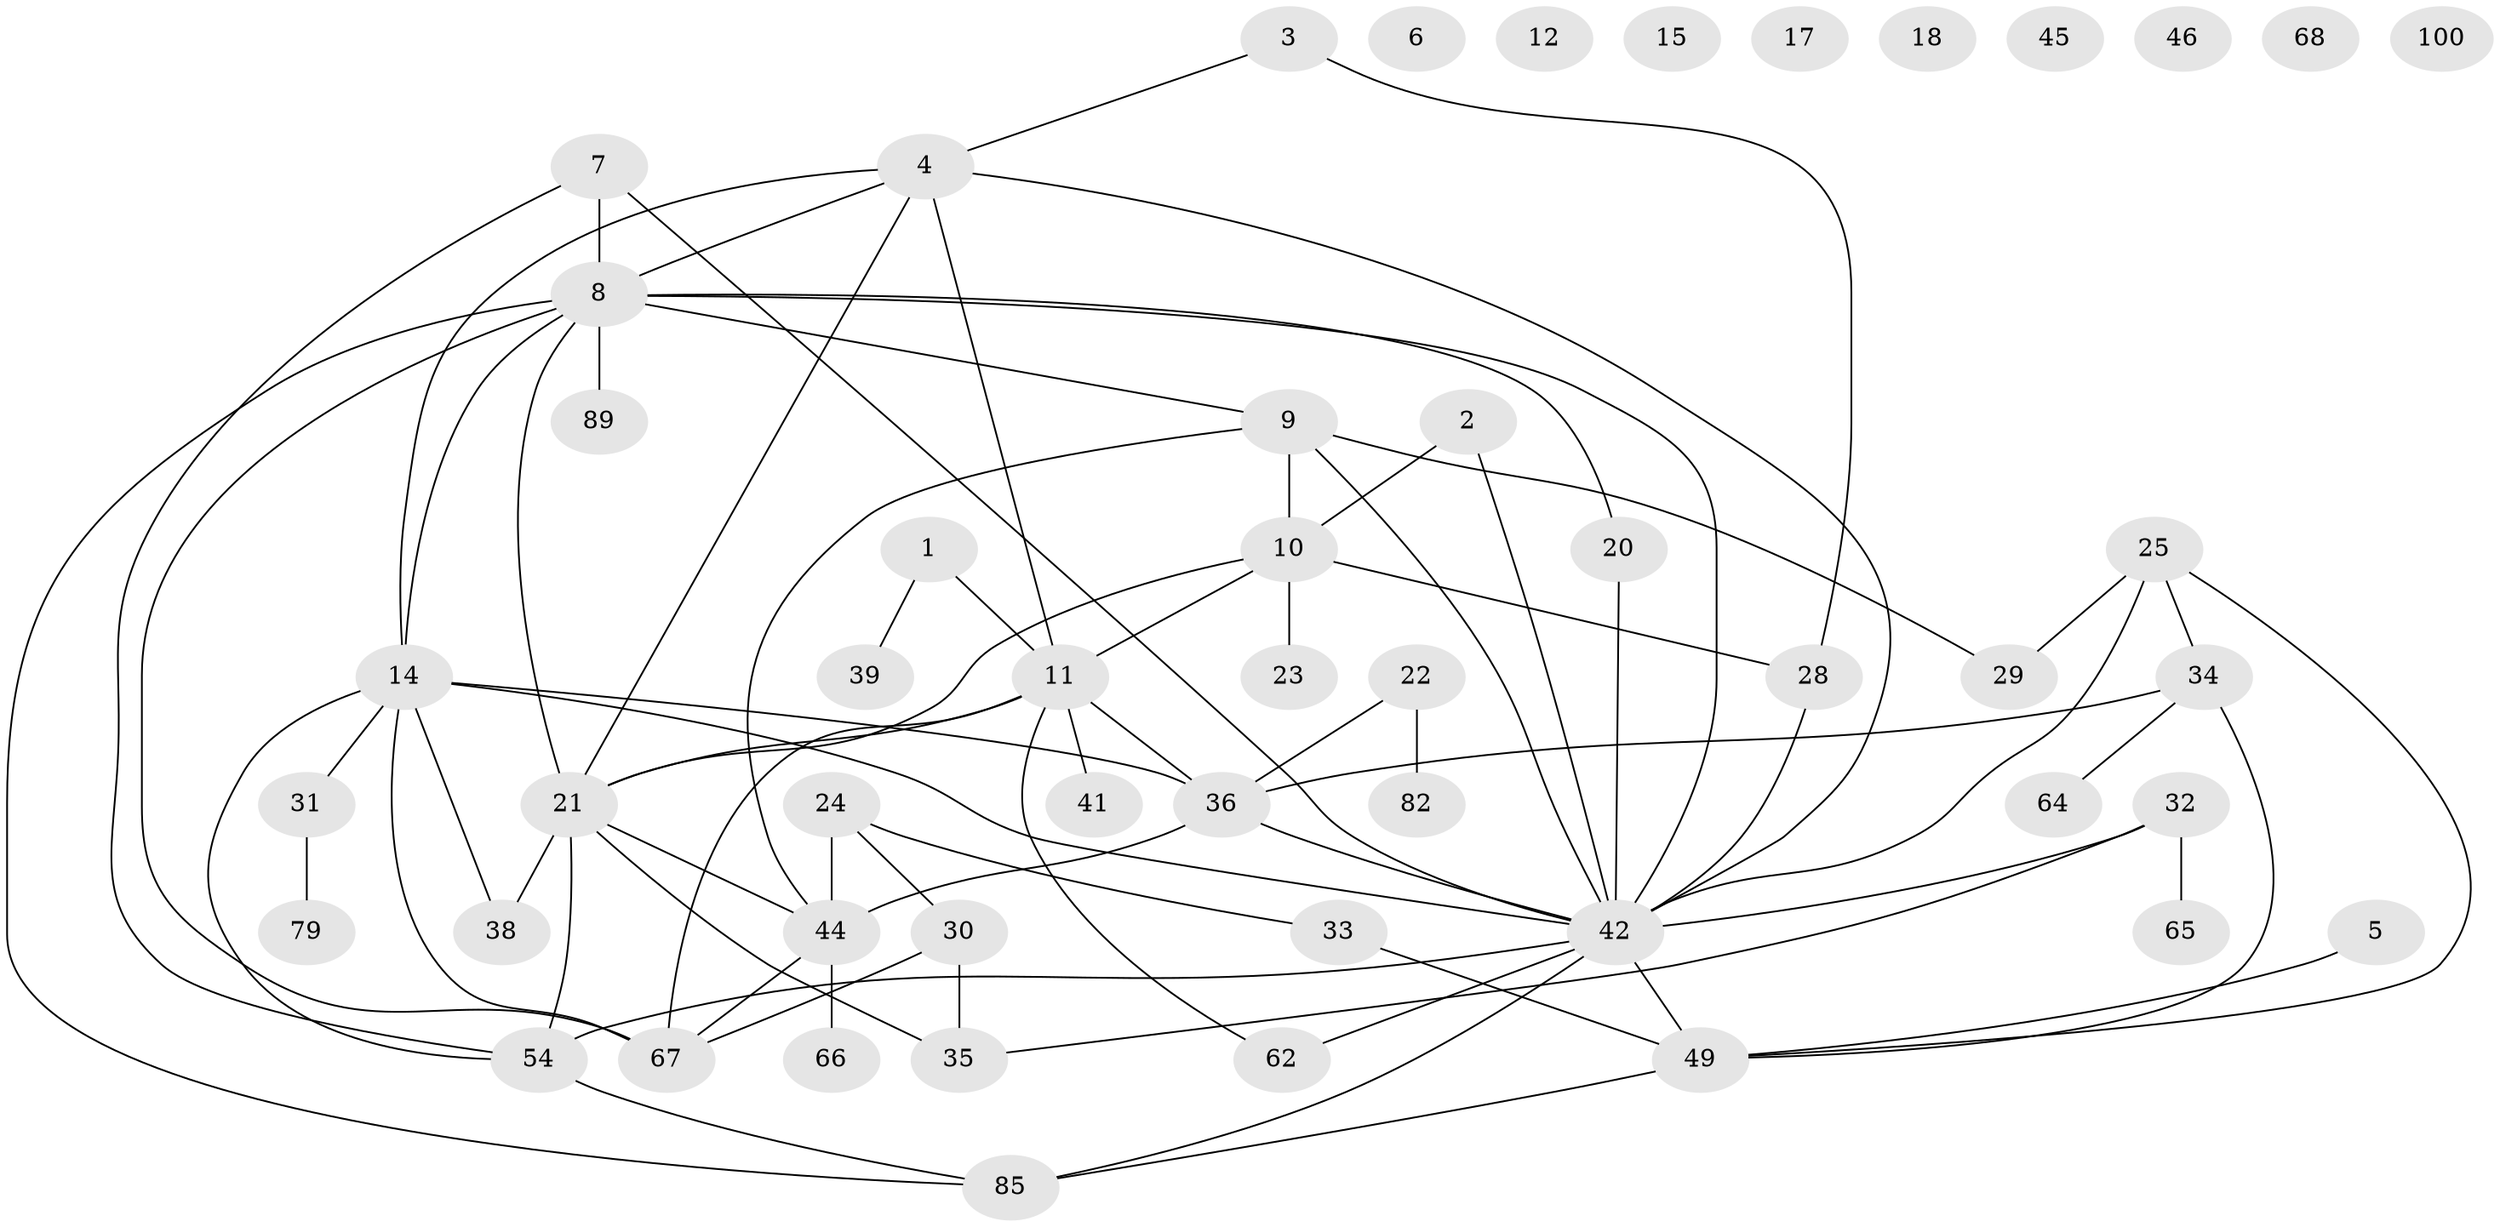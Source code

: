 // original degree distribution, {1: 0.2621359223300971, 2: 0.22330097087378642, 3: 0.1650485436893204, 0: 0.05825242718446602, 7: 0.009708737864077669, 4: 0.13592233009708737, 5: 0.10679611650485436, 6: 0.038834951456310676}
// Generated by graph-tools (version 1.1) at 2025/13/03/09/25 04:13:13]
// undirected, 51 vertices, 77 edges
graph export_dot {
graph [start="1"]
  node [color=gray90,style=filled];
  1 [super="+57"];
  2;
  3 [super="+59"];
  4 [super="+61+13"];
  5;
  6;
  7 [super="+50"];
  8 [super="+51+16"];
  9 [super="+19+26+63"];
  10 [super="+70"];
  11 [super="+37+40"];
  12;
  14 [super="+27"];
  15;
  17;
  18 [super="+47"];
  20;
  21 [super="+55+52"];
  22 [super="+93+53"];
  23;
  24 [super="+84"];
  25 [super="+88"];
  28;
  29;
  30 [super="+58"];
  31;
  32 [super="+73+96"];
  33;
  34;
  35 [super="+101"];
  36 [super="+43"];
  38;
  39;
  41;
  42 [super="+77"];
  44 [super="+56"];
  45;
  46 [super="+48"];
  49 [super="+72"];
  54 [super="+76"];
  62 [super="+74"];
  64;
  65;
  66;
  67 [super="+95"];
  68 [super="+99"];
  79;
  82 [super="+83"];
  85;
  89;
  100;
  1 -- 11;
  1 -- 39;
  2 -- 10;
  2 -- 42;
  3 -- 28;
  3 -- 4;
  4 -- 8;
  4 -- 11;
  4 -- 21;
  4 -- 14;
  4 -- 42;
  5 -- 49;
  7 -- 54;
  7 -- 8;
  7 -- 42;
  8 -- 67 [weight=2];
  8 -- 85;
  8 -- 89;
  8 -- 20;
  8 -- 14;
  8 -- 42 [weight=2];
  8 -- 21;
  8 -- 9;
  9 -- 29;
  9 -- 10;
  9 -- 42;
  9 -- 44;
  10 -- 23;
  10 -- 28;
  10 -- 21;
  10 -- 11;
  11 -- 67 [weight=2];
  11 -- 36;
  11 -- 41;
  11 -- 21;
  11 -- 62;
  14 -- 67;
  14 -- 38;
  14 -- 54;
  14 -- 31;
  14 -- 42;
  14 -- 36;
  20 -- 42;
  21 -- 35;
  21 -- 38;
  21 -- 54;
  21 -- 44;
  22 -- 36;
  22 -- 82;
  24 -- 33;
  24 -- 44;
  24 -- 30;
  25 -- 34;
  25 -- 29;
  25 -- 49;
  25 -- 42;
  28 -- 42;
  30 -- 67;
  30 -- 35;
  31 -- 79;
  32 -- 65;
  32 -- 42;
  32 -- 35;
  33 -- 49;
  34 -- 49;
  34 -- 64;
  34 -- 36;
  36 -- 42;
  36 -- 44 [weight=2];
  42 -- 62;
  42 -- 49;
  42 -- 85;
  42 -- 54;
  44 -- 66;
  44 -- 67;
  49 -- 85;
  54 -- 85;
}
